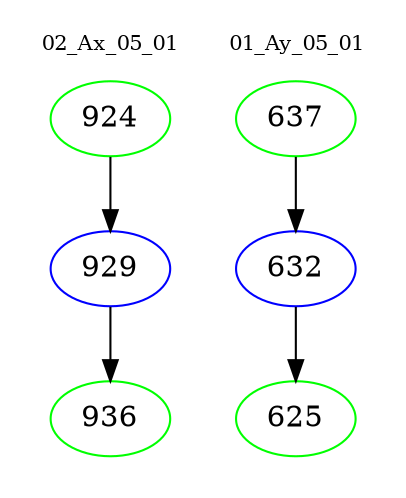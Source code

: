 digraph{
subgraph cluster_0 {
color = white
label = "02_Ax_05_01";
fontsize=10;
T0_924 [label="924", color="green"]
T0_924 -> T0_929 [color="black"]
T0_929 [label="929", color="blue"]
T0_929 -> T0_936 [color="black"]
T0_936 [label="936", color="green"]
}
subgraph cluster_1 {
color = white
label = "01_Ay_05_01";
fontsize=10;
T1_637 [label="637", color="green"]
T1_637 -> T1_632 [color="black"]
T1_632 [label="632", color="blue"]
T1_632 -> T1_625 [color="black"]
T1_625 [label="625", color="green"]
}
}
